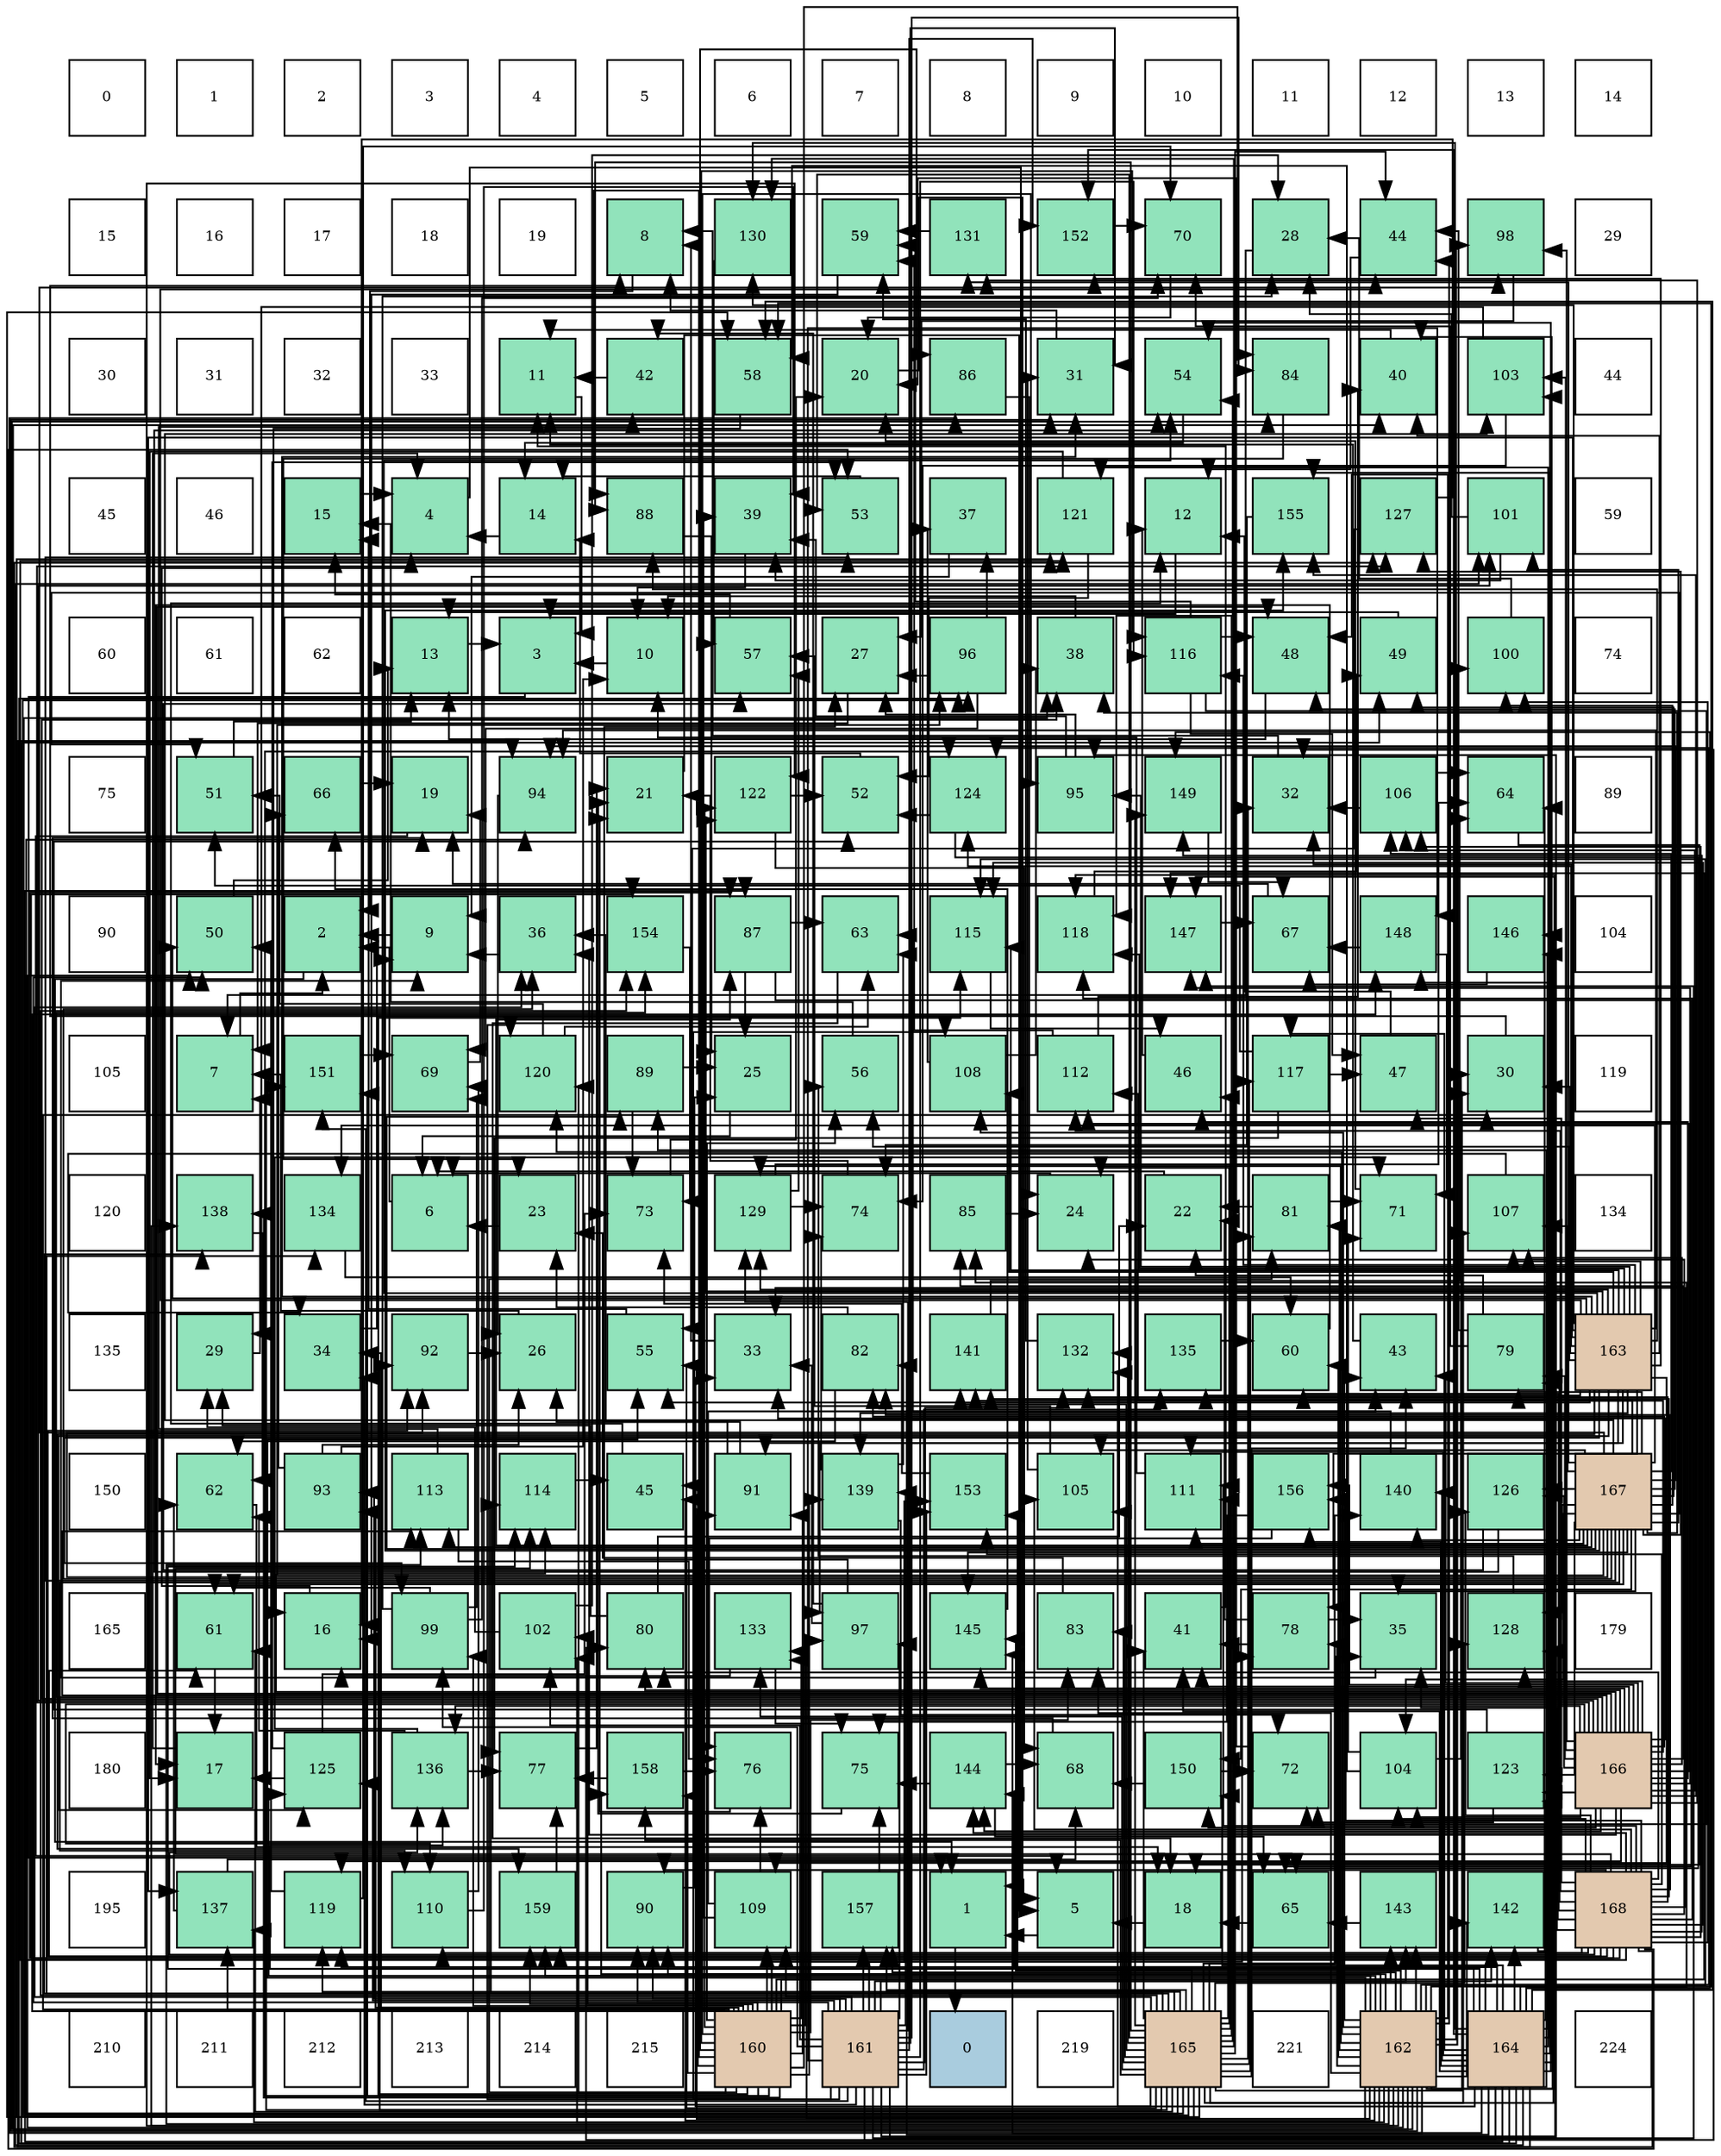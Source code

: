 digraph layout{
 rankdir=TB;
 splines=ortho;
 node [style=filled shape=square fixedsize=true width=0.6];
0[label="0", fontsize=8, fillcolor="#ffffff"];
1[label="1", fontsize=8, fillcolor="#ffffff"];
2[label="2", fontsize=8, fillcolor="#ffffff"];
3[label="3", fontsize=8, fillcolor="#ffffff"];
4[label="4", fontsize=8, fillcolor="#ffffff"];
5[label="5", fontsize=8, fillcolor="#ffffff"];
6[label="6", fontsize=8, fillcolor="#ffffff"];
7[label="7", fontsize=8, fillcolor="#ffffff"];
8[label="8", fontsize=8, fillcolor="#ffffff"];
9[label="9", fontsize=8, fillcolor="#ffffff"];
10[label="10", fontsize=8, fillcolor="#ffffff"];
11[label="11", fontsize=8, fillcolor="#ffffff"];
12[label="12", fontsize=8, fillcolor="#ffffff"];
13[label="13", fontsize=8, fillcolor="#ffffff"];
14[label="14", fontsize=8, fillcolor="#ffffff"];
15[label="15", fontsize=8, fillcolor="#ffffff"];
16[label="16", fontsize=8, fillcolor="#ffffff"];
17[label="17", fontsize=8, fillcolor="#ffffff"];
18[label="18", fontsize=8, fillcolor="#ffffff"];
19[label="19", fontsize=8, fillcolor="#ffffff"];
20[label="8", fontsize=8, fillcolor="#91e3bb"];
21[label="130", fontsize=8, fillcolor="#91e3bb"];
22[label="59", fontsize=8, fillcolor="#91e3bb"];
23[label="131", fontsize=8, fillcolor="#91e3bb"];
24[label="152", fontsize=8, fillcolor="#91e3bb"];
25[label="70", fontsize=8, fillcolor="#91e3bb"];
26[label="28", fontsize=8, fillcolor="#91e3bb"];
27[label="44", fontsize=8, fillcolor="#91e3bb"];
28[label="98", fontsize=8, fillcolor="#91e3bb"];
29[label="29", fontsize=8, fillcolor="#ffffff"];
30[label="30", fontsize=8, fillcolor="#ffffff"];
31[label="31", fontsize=8, fillcolor="#ffffff"];
32[label="32", fontsize=8, fillcolor="#ffffff"];
33[label="33", fontsize=8, fillcolor="#ffffff"];
34[label="11", fontsize=8, fillcolor="#91e3bb"];
35[label="42", fontsize=8, fillcolor="#91e3bb"];
36[label="58", fontsize=8, fillcolor="#91e3bb"];
37[label="20", fontsize=8, fillcolor="#91e3bb"];
38[label="86", fontsize=8, fillcolor="#91e3bb"];
39[label="31", fontsize=8, fillcolor="#91e3bb"];
40[label="54", fontsize=8, fillcolor="#91e3bb"];
41[label="84", fontsize=8, fillcolor="#91e3bb"];
42[label="40", fontsize=8, fillcolor="#91e3bb"];
43[label="103", fontsize=8, fillcolor="#91e3bb"];
44[label="44", fontsize=8, fillcolor="#ffffff"];
45[label="45", fontsize=8, fillcolor="#ffffff"];
46[label="46", fontsize=8, fillcolor="#ffffff"];
47[label="15", fontsize=8, fillcolor="#91e3bb"];
48[label="4", fontsize=8, fillcolor="#91e3bb"];
49[label="14", fontsize=8, fillcolor="#91e3bb"];
50[label="88", fontsize=8, fillcolor="#91e3bb"];
51[label="39", fontsize=8, fillcolor="#91e3bb"];
52[label="53", fontsize=8, fillcolor="#91e3bb"];
53[label="37", fontsize=8, fillcolor="#91e3bb"];
54[label="121", fontsize=8, fillcolor="#91e3bb"];
55[label="12", fontsize=8, fillcolor="#91e3bb"];
56[label="155", fontsize=8, fillcolor="#91e3bb"];
57[label="127", fontsize=8, fillcolor="#91e3bb"];
58[label="101", fontsize=8, fillcolor="#91e3bb"];
59[label="59", fontsize=8, fillcolor="#ffffff"];
60[label="60", fontsize=8, fillcolor="#ffffff"];
61[label="61", fontsize=8, fillcolor="#ffffff"];
62[label="62", fontsize=8, fillcolor="#ffffff"];
63[label="13", fontsize=8, fillcolor="#91e3bb"];
64[label="3", fontsize=8, fillcolor="#91e3bb"];
65[label="10", fontsize=8, fillcolor="#91e3bb"];
66[label="57", fontsize=8, fillcolor="#91e3bb"];
67[label="27", fontsize=8, fillcolor="#91e3bb"];
68[label="96", fontsize=8, fillcolor="#91e3bb"];
69[label="38", fontsize=8, fillcolor="#91e3bb"];
70[label="116", fontsize=8, fillcolor="#91e3bb"];
71[label="48", fontsize=8, fillcolor="#91e3bb"];
72[label="49", fontsize=8, fillcolor="#91e3bb"];
73[label="100", fontsize=8, fillcolor="#91e3bb"];
74[label="74", fontsize=8, fillcolor="#ffffff"];
75[label="75", fontsize=8, fillcolor="#ffffff"];
76[label="51", fontsize=8, fillcolor="#91e3bb"];
77[label="66", fontsize=8, fillcolor="#91e3bb"];
78[label="19", fontsize=8, fillcolor="#91e3bb"];
79[label="94", fontsize=8, fillcolor="#91e3bb"];
80[label="21", fontsize=8, fillcolor="#91e3bb"];
81[label="122", fontsize=8, fillcolor="#91e3bb"];
82[label="52", fontsize=8, fillcolor="#91e3bb"];
83[label="124", fontsize=8, fillcolor="#91e3bb"];
84[label="95", fontsize=8, fillcolor="#91e3bb"];
85[label="149", fontsize=8, fillcolor="#91e3bb"];
86[label="32", fontsize=8, fillcolor="#91e3bb"];
87[label="106", fontsize=8, fillcolor="#91e3bb"];
88[label="64", fontsize=8, fillcolor="#91e3bb"];
89[label="89", fontsize=8, fillcolor="#ffffff"];
90[label="90", fontsize=8, fillcolor="#ffffff"];
91[label="50", fontsize=8, fillcolor="#91e3bb"];
92[label="2", fontsize=8, fillcolor="#91e3bb"];
93[label="9", fontsize=8, fillcolor="#91e3bb"];
94[label="36", fontsize=8, fillcolor="#91e3bb"];
95[label="154", fontsize=8, fillcolor="#91e3bb"];
96[label="87", fontsize=8, fillcolor="#91e3bb"];
97[label="63", fontsize=8, fillcolor="#91e3bb"];
98[label="115", fontsize=8, fillcolor="#91e3bb"];
99[label="118", fontsize=8, fillcolor="#91e3bb"];
100[label="147", fontsize=8, fillcolor="#91e3bb"];
101[label="67", fontsize=8, fillcolor="#91e3bb"];
102[label="148", fontsize=8, fillcolor="#91e3bb"];
103[label="146", fontsize=8, fillcolor="#91e3bb"];
104[label="104", fontsize=8, fillcolor="#ffffff"];
105[label="105", fontsize=8, fillcolor="#ffffff"];
106[label="7", fontsize=8, fillcolor="#91e3bb"];
107[label="151", fontsize=8, fillcolor="#91e3bb"];
108[label="69", fontsize=8, fillcolor="#91e3bb"];
109[label="120", fontsize=8, fillcolor="#91e3bb"];
110[label="89", fontsize=8, fillcolor="#91e3bb"];
111[label="25", fontsize=8, fillcolor="#91e3bb"];
112[label="56", fontsize=8, fillcolor="#91e3bb"];
113[label="108", fontsize=8, fillcolor="#91e3bb"];
114[label="112", fontsize=8, fillcolor="#91e3bb"];
115[label="46", fontsize=8, fillcolor="#91e3bb"];
116[label="117", fontsize=8, fillcolor="#91e3bb"];
117[label="47", fontsize=8, fillcolor="#91e3bb"];
118[label="30", fontsize=8, fillcolor="#91e3bb"];
119[label="119", fontsize=8, fillcolor="#ffffff"];
120[label="120", fontsize=8, fillcolor="#ffffff"];
121[label="138", fontsize=8, fillcolor="#91e3bb"];
122[label="134", fontsize=8, fillcolor="#91e3bb"];
123[label="6", fontsize=8, fillcolor="#91e3bb"];
124[label="23", fontsize=8, fillcolor="#91e3bb"];
125[label="73", fontsize=8, fillcolor="#91e3bb"];
126[label="129", fontsize=8, fillcolor="#91e3bb"];
127[label="74", fontsize=8, fillcolor="#91e3bb"];
128[label="85", fontsize=8, fillcolor="#91e3bb"];
129[label="24", fontsize=8, fillcolor="#91e3bb"];
130[label="22", fontsize=8, fillcolor="#91e3bb"];
131[label="81", fontsize=8, fillcolor="#91e3bb"];
132[label="71", fontsize=8, fillcolor="#91e3bb"];
133[label="107", fontsize=8, fillcolor="#91e3bb"];
134[label="134", fontsize=8, fillcolor="#ffffff"];
135[label="135", fontsize=8, fillcolor="#ffffff"];
136[label="29", fontsize=8, fillcolor="#91e3bb"];
137[label="34", fontsize=8, fillcolor="#91e3bb"];
138[label="92", fontsize=8, fillcolor="#91e3bb"];
139[label="26", fontsize=8, fillcolor="#91e3bb"];
140[label="55", fontsize=8, fillcolor="#91e3bb"];
141[label="33", fontsize=8, fillcolor="#91e3bb"];
142[label="82", fontsize=8, fillcolor="#91e3bb"];
143[label="141", fontsize=8, fillcolor="#91e3bb"];
144[label="132", fontsize=8, fillcolor="#91e3bb"];
145[label="135", fontsize=8, fillcolor="#91e3bb"];
146[label="60", fontsize=8, fillcolor="#91e3bb"];
147[label="43", fontsize=8, fillcolor="#91e3bb"];
148[label="79", fontsize=8, fillcolor="#91e3bb"];
149[label="163", fontsize=8, fillcolor="#e3c9af"];
150[label="150", fontsize=8, fillcolor="#ffffff"];
151[label="62", fontsize=8, fillcolor="#91e3bb"];
152[label="93", fontsize=8, fillcolor="#91e3bb"];
153[label="113", fontsize=8, fillcolor="#91e3bb"];
154[label="114", fontsize=8, fillcolor="#91e3bb"];
155[label="45", fontsize=8, fillcolor="#91e3bb"];
156[label="91", fontsize=8, fillcolor="#91e3bb"];
157[label="139", fontsize=8, fillcolor="#91e3bb"];
158[label="153", fontsize=8, fillcolor="#91e3bb"];
159[label="105", fontsize=8, fillcolor="#91e3bb"];
160[label="111", fontsize=8, fillcolor="#91e3bb"];
161[label="156", fontsize=8, fillcolor="#91e3bb"];
162[label="140", fontsize=8, fillcolor="#91e3bb"];
163[label="126", fontsize=8, fillcolor="#91e3bb"];
164[label="167", fontsize=8, fillcolor="#e3c9af"];
165[label="165", fontsize=8, fillcolor="#ffffff"];
166[label="61", fontsize=8, fillcolor="#91e3bb"];
167[label="16", fontsize=8, fillcolor="#91e3bb"];
168[label="99", fontsize=8, fillcolor="#91e3bb"];
169[label="102", fontsize=8, fillcolor="#91e3bb"];
170[label="80", fontsize=8, fillcolor="#91e3bb"];
171[label="133", fontsize=8, fillcolor="#91e3bb"];
172[label="97", fontsize=8, fillcolor="#91e3bb"];
173[label="145", fontsize=8, fillcolor="#91e3bb"];
174[label="83", fontsize=8, fillcolor="#91e3bb"];
175[label="41", fontsize=8, fillcolor="#91e3bb"];
176[label="78", fontsize=8, fillcolor="#91e3bb"];
177[label="35", fontsize=8, fillcolor="#91e3bb"];
178[label="128", fontsize=8, fillcolor="#91e3bb"];
179[label="179", fontsize=8, fillcolor="#ffffff"];
180[label="180", fontsize=8, fillcolor="#ffffff"];
181[label="17", fontsize=8, fillcolor="#91e3bb"];
182[label="125", fontsize=8, fillcolor="#91e3bb"];
183[label="136", fontsize=8, fillcolor="#91e3bb"];
184[label="77", fontsize=8, fillcolor="#91e3bb"];
185[label="158", fontsize=8, fillcolor="#91e3bb"];
186[label="76", fontsize=8, fillcolor="#91e3bb"];
187[label="75", fontsize=8, fillcolor="#91e3bb"];
188[label="144", fontsize=8, fillcolor="#91e3bb"];
189[label="68", fontsize=8, fillcolor="#91e3bb"];
190[label="150", fontsize=8, fillcolor="#91e3bb"];
191[label="72", fontsize=8, fillcolor="#91e3bb"];
192[label="104", fontsize=8, fillcolor="#91e3bb"];
193[label="123", fontsize=8, fillcolor="#91e3bb"];
194[label="166", fontsize=8, fillcolor="#e3c9af"];
195[label="195", fontsize=8, fillcolor="#ffffff"];
196[label="137", fontsize=8, fillcolor="#91e3bb"];
197[label="119", fontsize=8, fillcolor="#91e3bb"];
198[label="110", fontsize=8, fillcolor="#91e3bb"];
199[label="159", fontsize=8, fillcolor="#91e3bb"];
200[label="90", fontsize=8, fillcolor="#91e3bb"];
201[label="109", fontsize=8, fillcolor="#91e3bb"];
202[label="157", fontsize=8, fillcolor="#91e3bb"];
203[label="1", fontsize=8, fillcolor="#91e3bb"];
204[label="5", fontsize=8, fillcolor="#91e3bb"];
205[label="18", fontsize=8, fillcolor="#91e3bb"];
206[label="65", fontsize=8, fillcolor="#91e3bb"];
207[label="143", fontsize=8, fillcolor="#91e3bb"];
208[label="142", fontsize=8, fillcolor="#91e3bb"];
209[label="168", fontsize=8, fillcolor="#e3c9af"];
210[label="210", fontsize=8, fillcolor="#ffffff"];
211[label="211", fontsize=8, fillcolor="#ffffff"];
212[label="212", fontsize=8, fillcolor="#ffffff"];
213[label="213", fontsize=8, fillcolor="#ffffff"];
214[label="214", fontsize=8, fillcolor="#ffffff"];
215[label="215", fontsize=8, fillcolor="#ffffff"];
216[label="160", fontsize=8, fillcolor="#e3c9af"];
217[label="161", fontsize=8, fillcolor="#e3c9af"];
218[label="0", fontsize=8, fillcolor="#a9ccde"];
219[label="219", fontsize=8, fillcolor="#ffffff"];
220[label="165", fontsize=8, fillcolor="#e3c9af"];
221[label="221", fontsize=8, fillcolor="#ffffff"];
222[label="162", fontsize=8, fillcolor="#e3c9af"];
223[label="164", fontsize=8, fillcolor="#e3c9af"];
224[label="224", fontsize=8, fillcolor="#ffffff"];
edge [constraint=false, style=vis];203 -> 218;
92 -> 203;
64 -> 203;
48 -> 203;
204 -> 203;
123 -> 92;
106 -> 92;
20 -> 92;
93 -> 92;
65 -> 64;
34 -> 64;
55 -> 64;
63 -> 64;
49 -> 48;
47 -> 48;
167 -> 48;
181 -> 48;
205 -> 204;
78 -> 204;
37 -> 204;
80 -> 204;
130 -> 123;
124 -> 123;
129 -> 123;
111 -> 123;
139 -> 106;
67 -> 106;
26 -> 106;
136 -> 106;
118 -> 20;
39 -> 20;
86 -> 20;
141 -> 20;
137 -> 93;
177 -> 93;
94 -> 93;
53 -> 93;
69 -> 65;
51 -> 65;
42 -> 34;
175 -> 34;
35 -> 34;
147 -> 34;
27 -> 55;
155 -> 55;
115 -> 55;
117 -> 55;
71 -> 63;
72 -> 63;
91 -> 63;
76 -> 63;
82 -> 49;
52 -> 49;
40 -> 49;
140 -> 47;
112 -> 47;
66 -> 47;
36 -> 167;
22 -> 167;
146 -> 181;
166 -> 181;
151 -> 205;
97 -> 205;
88 -> 205;
206 -> 205;
77 -> 78;
101 -> 78;
189 -> 78;
108 -> 78;
25 -> 37;
132 -> 37;
191 -> 37;
125 -> 37;
127 -> 80;
187 -> 80;
186 -> 80;
184 -> 80;
176 -> 130;
176 -> 177;
176 -> 175;
148 -> 130;
148 -> 27;
148 -> 25;
170 -> 130;
170 -> 136;
131 -> 130;
131 -> 132;
142 -> 124;
142 -> 151;
174 -> 124;
41 -> 124;
128 -> 129;
38 -> 129;
96 -> 111;
96 -> 97;
96 -> 206;
50 -> 111;
110 -> 111;
110 -> 125;
200 -> 111;
156 -> 139;
156 -> 94;
138 -> 139;
152 -> 65;
152 -> 139;
152 -> 77;
79 -> 139;
84 -> 67;
84 -> 51;
68 -> 67;
68 -> 53;
68 -> 108;
172 -> 67;
172 -> 141;
172 -> 35;
28 -> 67;
168 -> 26;
168 -> 166;
168 -> 108;
168 -> 25;
73 -> 26;
58 -> 26;
58 -> 51;
169 -> 26;
169 -> 136;
43 -> 136;
43 -> 127;
192 -> 118;
192 -> 36;
192 -> 132;
159 -> 39;
159 -> 66;
87 -> 86;
87 -> 88;
133 -> 137;
113 -> 53;
113 -> 69;
201 -> 51;
201 -> 147;
201 -> 186;
198 -> 51;
198 -> 108;
160 -> 65;
114 -> 42;
114 -> 22;
153 -> 35;
153 -> 186;
154 -> 155;
98 -> 115;
70 -> 117;
70 -> 71;
70 -> 22;
70 -> 191;
116 -> 117;
116 -> 76;
116 -> 184;
99 -> 72;
197 -> 91;
197 -> 25;
109 -> 76;
109 -> 97;
54 -> 181;
54 -> 82;
81 -> 82;
81 -> 189;
193 -> 82;
193 -> 191;
83 -> 82;
83 -> 206;
182 -> 181;
182 -> 52;
182 -> 125;
163 -> 40;
163 -> 66;
57 -> 167;
57 -> 140;
178 -> 112;
126 -> 66;
126 -> 88;
126 -> 127;
21 -> 66;
23 -> 22;
144 -> 22;
171 -> 167;
171 -> 187;
122 -> 146;
145 -> 146;
183 -> 151;
183 -> 132;
183 -> 184;
196 -> 151;
196 -> 189;
121 -> 151;
157 -> 97;
157 -> 191;
157 -> 127;
162 -> 97;
143 -> 88;
208 -> 88;
207 -> 206;
188 -> 206;
188 -> 189;
188 -> 187;
173 -> 77;
103 -> 101;
100 -> 101;
102 -> 101;
102 -> 132;
85 -> 101;
190 -> 189;
190 -> 191;
107 -> 108;
24 -> 25;
158 -> 125;
95 -> 125;
56 -> 127;
161 -> 187;
161 -> 186;
202 -> 187;
185 -> 186;
185 -> 184;
199 -> 184;
216 -> 118;
216 -> 137;
216 -> 155;
216 -> 112;
216 -> 131;
216 -> 174;
216 -> 41;
216 -> 38;
216 -> 50;
216 -> 200;
216 -> 156;
216 -> 152;
216 -> 84;
216 -> 172;
216 -> 168;
216 -> 169;
216 -> 201;
216 -> 98;
216 -> 70;
216 -> 109;
216 -> 81;
216 -> 83;
216 -> 171;
216 -> 196;
216 -> 121;
216 -> 157;
216 -> 207;
216 -> 100;
216 -> 102;
216 -> 107;
216 -> 158;
216 -> 185;
216 -> 199;
217 -> 39;
217 -> 86;
217 -> 137;
217 -> 91;
217 -> 176;
217 -> 41;
217 -> 200;
217 -> 152;
217 -> 84;
217 -> 172;
217 -> 168;
217 -> 169;
217 -> 113;
217 -> 201;
217 -> 70;
217 -> 99;
217 -> 109;
217 -> 182;
217 -> 126;
217 -> 144;
217 -> 145;
217 -> 157;
217 -> 208;
217 -> 207;
217 -> 100;
217 -> 102;
217 -> 107;
217 -> 24;
217 -> 158;
217 -> 202;
222 -> 39;
222 -> 42;
222 -> 147;
222 -> 27;
222 -> 155;
222 -> 71;
222 -> 91;
222 -> 140;
222 -> 36;
222 -> 146;
222 -> 176;
222 -> 131;
222 -> 174;
222 -> 41;
222 -> 38;
222 -> 200;
222 -> 156;
222 -> 28;
222 -> 73;
222 -> 169;
222 -> 113;
222 -> 153;
222 -> 98;
222 -> 109;
222 -> 81;
222 -> 83;
222 -> 182;
222 -> 126;
222 -> 171;
222 -> 196;
222 -> 121;
222 -> 208;
222 -> 207;
222 -> 173;
222 -> 100;
222 -> 102;
222 -> 202;
222 -> 185;
222 -> 199;
149 -> 118;
149 -> 39;
149 -> 86;
149 -> 42;
149 -> 27;
149 -> 91;
149 -> 40;
149 -> 140;
149 -> 112;
149 -> 176;
149 -> 50;
149 -> 156;
149 -> 79;
149 -> 84;
149 -> 172;
149 -> 168;
149 -> 133;
149 -> 113;
149 -> 201;
149 -> 98;
149 -> 70;
149 -> 99;
149 -> 81;
149 -> 83;
149 -> 182;
149 -> 126;
149 -> 21;
149 -> 145;
149 -> 196;
149 -> 157;
149 -> 24;
149 -> 199;
223 -> 42;
223 -> 175;
223 -> 72;
223 -> 40;
223 -> 36;
223 -> 170;
223 -> 142;
223 -> 128;
223 -> 96;
223 -> 110;
223 -> 68;
223 -> 58;
223 -> 43;
223 -> 160;
223 -> 154;
223 -> 116;
223 -> 197;
223 -> 54;
223 -> 193;
223 -> 57;
223 -> 21;
223 -> 144;
223 -> 183;
223 -> 162;
223 -> 208;
223 -> 188;
223 -> 173;
223 -> 103;
223 -> 85;
223 -> 190;
223 -> 24;
223 -> 56;
223 -> 161;
220 -> 129;
220 -> 118;
220 -> 86;
220 -> 141;
220 -> 177;
220 -> 94;
220 -> 69;
220 -> 175;
220 -> 147;
220 -> 27;
220 -> 115;
220 -> 52;
220 -> 40;
220 -> 140;
220 -> 36;
220 -> 166;
220 -> 131;
220 -> 174;
220 -> 50;
220 -> 138;
220 -> 79;
220 -> 68;
220 -> 159;
220 -> 133;
220 -> 160;
220 -> 154;
220 -> 116;
220 -> 99;
220 -> 197;
220 -> 54;
220 -> 178;
220 -> 21;
220 -> 144;
220 -> 171;
220 -> 122;
220 -> 121;
220 -> 162;
220 -> 143;
220 -> 103;
220 -> 85;
220 -> 107;
220 -> 158;
220 -> 95;
220 -> 202;
220 -> 185;
194 -> 141;
194 -> 94;
194 -> 69;
194 -> 175;
194 -> 147;
194 -> 115;
194 -> 71;
194 -> 148;
194 -> 170;
194 -> 142;
194 -> 128;
194 -> 28;
194 -> 58;
194 -> 43;
194 -> 192;
194 -> 87;
194 -> 133;
194 -> 198;
194 -> 114;
194 -> 153;
194 -> 154;
194 -> 197;
194 -> 193;
194 -> 163;
194 -> 57;
194 -> 178;
194 -> 23;
194 -> 183;
194 -> 143;
194 -> 188;
194 -> 173;
194 -> 100;
194 -> 190;
194 -> 95;
194 -> 56;
194 -> 161;
164 -> 177;
164 -> 94;
164 -> 69;
164 -> 71;
164 -> 72;
164 -> 76;
164 -> 52;
164 -> 166;
164 -> 148;
164 -> 96;
164 -> 110;
164 -> 138;
164 -> 79;
164 -> 68;
164 -> 28;
164 -> 73;
164 -> 58;
164 -> 43;
164 -> 192;
164 -> 159;
164 -> 87;
164 -> 133;
164 -> 198;
164 -> 160;
164 -> 114;
164 -> 153;
164 -> 193;
164 -> 163;
164 -> 57;
164 -> 178;
164 -> 23;
164 -> 122;
164 -> 162;
164 -> 173;
164 -> 190;
164 -> 56;
209 -> 129;
209 -> 141;
209 -> 177;
209 -> 117;
209 -> 52;
209 -> 146;
209 -> 166;
209 -> 148;
209 -> 170;
209 -> 142;
209 -> 96;
209 -> 200;
209 -> 138;
209 -> 79;
209 -> 73;
209 -> 192;
209 -> 159;
209 -> 87;
209 -> 198;
209 -> 160;
209 -> 114;
209 -> 154;
209 -> 98;
209 -> 99;
209 -> 54;
209 -> 163;
209 -> 178;
209 -> 144;
209 -> 183;
209 -> 143;
209 -> 188;
209 -> 85;
209 -> 158;
209 -> 95;
209 -> 161;
209 -> 199;
edge [constraint=true, style=invis];
0 -> 15 -> 30 -> 45 -> 60 -> 75 -> 90 -> 105 -> 120 -> 135 -> 150 -> 165 -> 180 -> 195 -> 210;
1 -> 16 -> 31 -> 46 -> 61 -> 76 -> 91 -> 106 -> 121 -> 136 -> 151 -> 166 -> 181 -> 196 -> 211;
2 -> 17 -> 32 -> 47 -> 62 -> 77 -> 92 -> 107 -> 122 -> 137 -> 152 -> 167 -> 182 -> 197 -> 212;
3 -> 18 -> 33 -> 48 -> 63 -> 78 -> 93 -> 108 -> 123 -> 138 -> 153 -> 168 -> 183 -> 198 -> 213;
4 -> 19 -> 34 -> 49 -> 64 -> 79 -> 94 -> 109 -> 124 -> 139 -> 154 -> 169 -> 184 -> 199 -> 214;
5 -> 20 -> 35 -> 50 -> 65 -> 80 -> 95 -> 110 -> 125 -> 140 -> 155 -> 170 -> 185 -> 200 -> 215;
6 -> 21 -> 36 -> 51 -> 66 -> 81 -> 96 -> 111 -> 126 -> 141 -> 156 -> 171 -> 186 -> 201 -> 216;
7 -> 22 -> 37 -> 52 -> 67 -> 82 -> 97 -> 112 -> 127 -> 142 -> 157 -> 172 -> 187 -> 202 -> 217;
8 -> 23 -> 38 -> 53 -> 68 -> 83 -> 98 -> 113 -> 128 -> 143 -> 158 -> 173 -> 188 -> 203 -> 218;
9 -> 24 -> 39 -> 54 -> 69 -> 84 -> 99 -> 114 -> 129 -> 144 -> 159 -> 174 -> 189 -> 204 -> 219;
10 -> 25 -> 40 -> 55 -> 70 -> 85 -> 100 -> 115 -> 130 -> 145 -> 160 -> 175 -> 190 -> 205 -> 220;
11 -> 26 -> 41 -> 56 -> 71 -> 86 -> 101 -> 116 -> 131 -> 146 -> 161 -> 176 -> 191 -> 206 -> 221;
12 -> 27 -> 42 -> 57 -> 72 -> 87 -> 102 -> 117 -> 132 -> 147 -> 162 -> 177 -> 192 -> 207 -> 222;
13 -> 28 -> 43 -> 58 -> 73 -> 88 -> 103 -> 118 -> 133 -> 148 -> 163 -> 178 -> 193 -> 208 -> 223;
14 -> 29 -> 44 -> 59 -> 74 -> 89 -> 104 -> 119 -> 134 -> 149 -> 164 -> 179 -> 194 -> 209 -> 224;
rank = same {0 -> 1 -> 2 -> 3 -> 4 -> 5 -> 6 -> 7 -> 8 -> 9 -> 10 -> 11 -> 12 -> 13 -> 14};
rank = same {15 -> 16 -> 17 -> 18 -> 19 -> 20 -> 21 -> 22 -> 23 -> 24 -> 25 -> 26 -> 27 -> 28 -> 29};
rank = same {30 -> 31 -> 32 -> 33 -> 34 -> 35 -> 36 -> 37 -> 38 -> 39 -> 40 -> 41 -> 42 -> 43 -> 44};
rank = same {45 -> 46 -> 47 -> 48 -> 49 -> 50 -> 51 -> 52 -> 53 -> 54 -> 55 -> 56 -> 57 -> 58 -> 59};
rank = same {60 -> 61 -> 62 -> 63 -> 64 -> 65 -> 66 -> 67 -> 68 -> 69 -> 70 -> 71 -> 72 -> 73 -> 74};
rank = same {75 -> 76 -> 77 -> 78 -> 79 -> 80 -> 81 -> 82 -> 83 -> 84 -> 85 -> 86 -> 87 -> 88 -> 89};
rank = same {90 -> 91 -> 92 -> 93 -> 94 -> 95 -> 96 -> 97 -> 98 -> 99 -> 100 -> 101 -> 102 -> 103 -> 104};
rank = same {105 -> 106 -> 107 -> 108 -> 109 -> 110 -> 111 -> 112 -> 113 -> 114 -> 115 -> 116 -> 117 -> 118 -> 119};
rank = same {120 -> 121 -> 122 -> 123 -> 124 -> 125 -> 126 -> 127 -> 128 -> 129 -> 130 -> 131 -> 132 -> 133 -> 134};
rank = same {135 -> 136 -> 137 -> 138 -> 139 -> 140 -> 141 -> 142 -> 143 -> 144 -> 145 -> 146 -> 147 -> 148 -> 149};
rank = same {150 -> 151 -> 152 -> 153 -> 154 -> 155 -> 156 -> 157 -> 158 -> 159 -> 160 -> 161 -> 162 -> 163 -> 164};
rank = same {165 -> 166 -> 167 -> 168 -> 169 -> 170 -> 171 -> 172 -> 173 -> 174 -> 175 -> 176 -> 177 -> 178 -> 179};
rank = same {180 -> 181 -> 182 -> 183 -> 184 -> 185 -> 186 -> 187 -> 188 -> 189 -> 190 -> 191 -> 192 -> 193 -> 194};
rank = same {195 -> 196 -> 197 -> 198 -> 199 -> 200 -> 201 -> 202 -> 203 -> 204 -> 205 -> 206 -> 207 -> 208 -> 209};
rank = same {210 -> 211 -> 212 -> 213 -> 214 -> 215 -> 216 -> 217 -> 218 -> 219 -> 220 -> 221 -> 222 -> 223 -> 224};
}